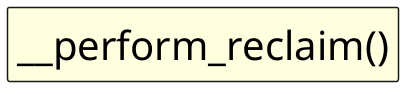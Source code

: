 @startuml

skinparam ComponentStyle rectangle
hide stereotype
scale 1/1

skinparam Component {
    FontSize 40
    FontColor black
    BorderThickness 1.5
    BackgroundColor transparent
}

' components:
component "__perform_reclaim()" as c0 #LightYellow
' layout:

@enduml
